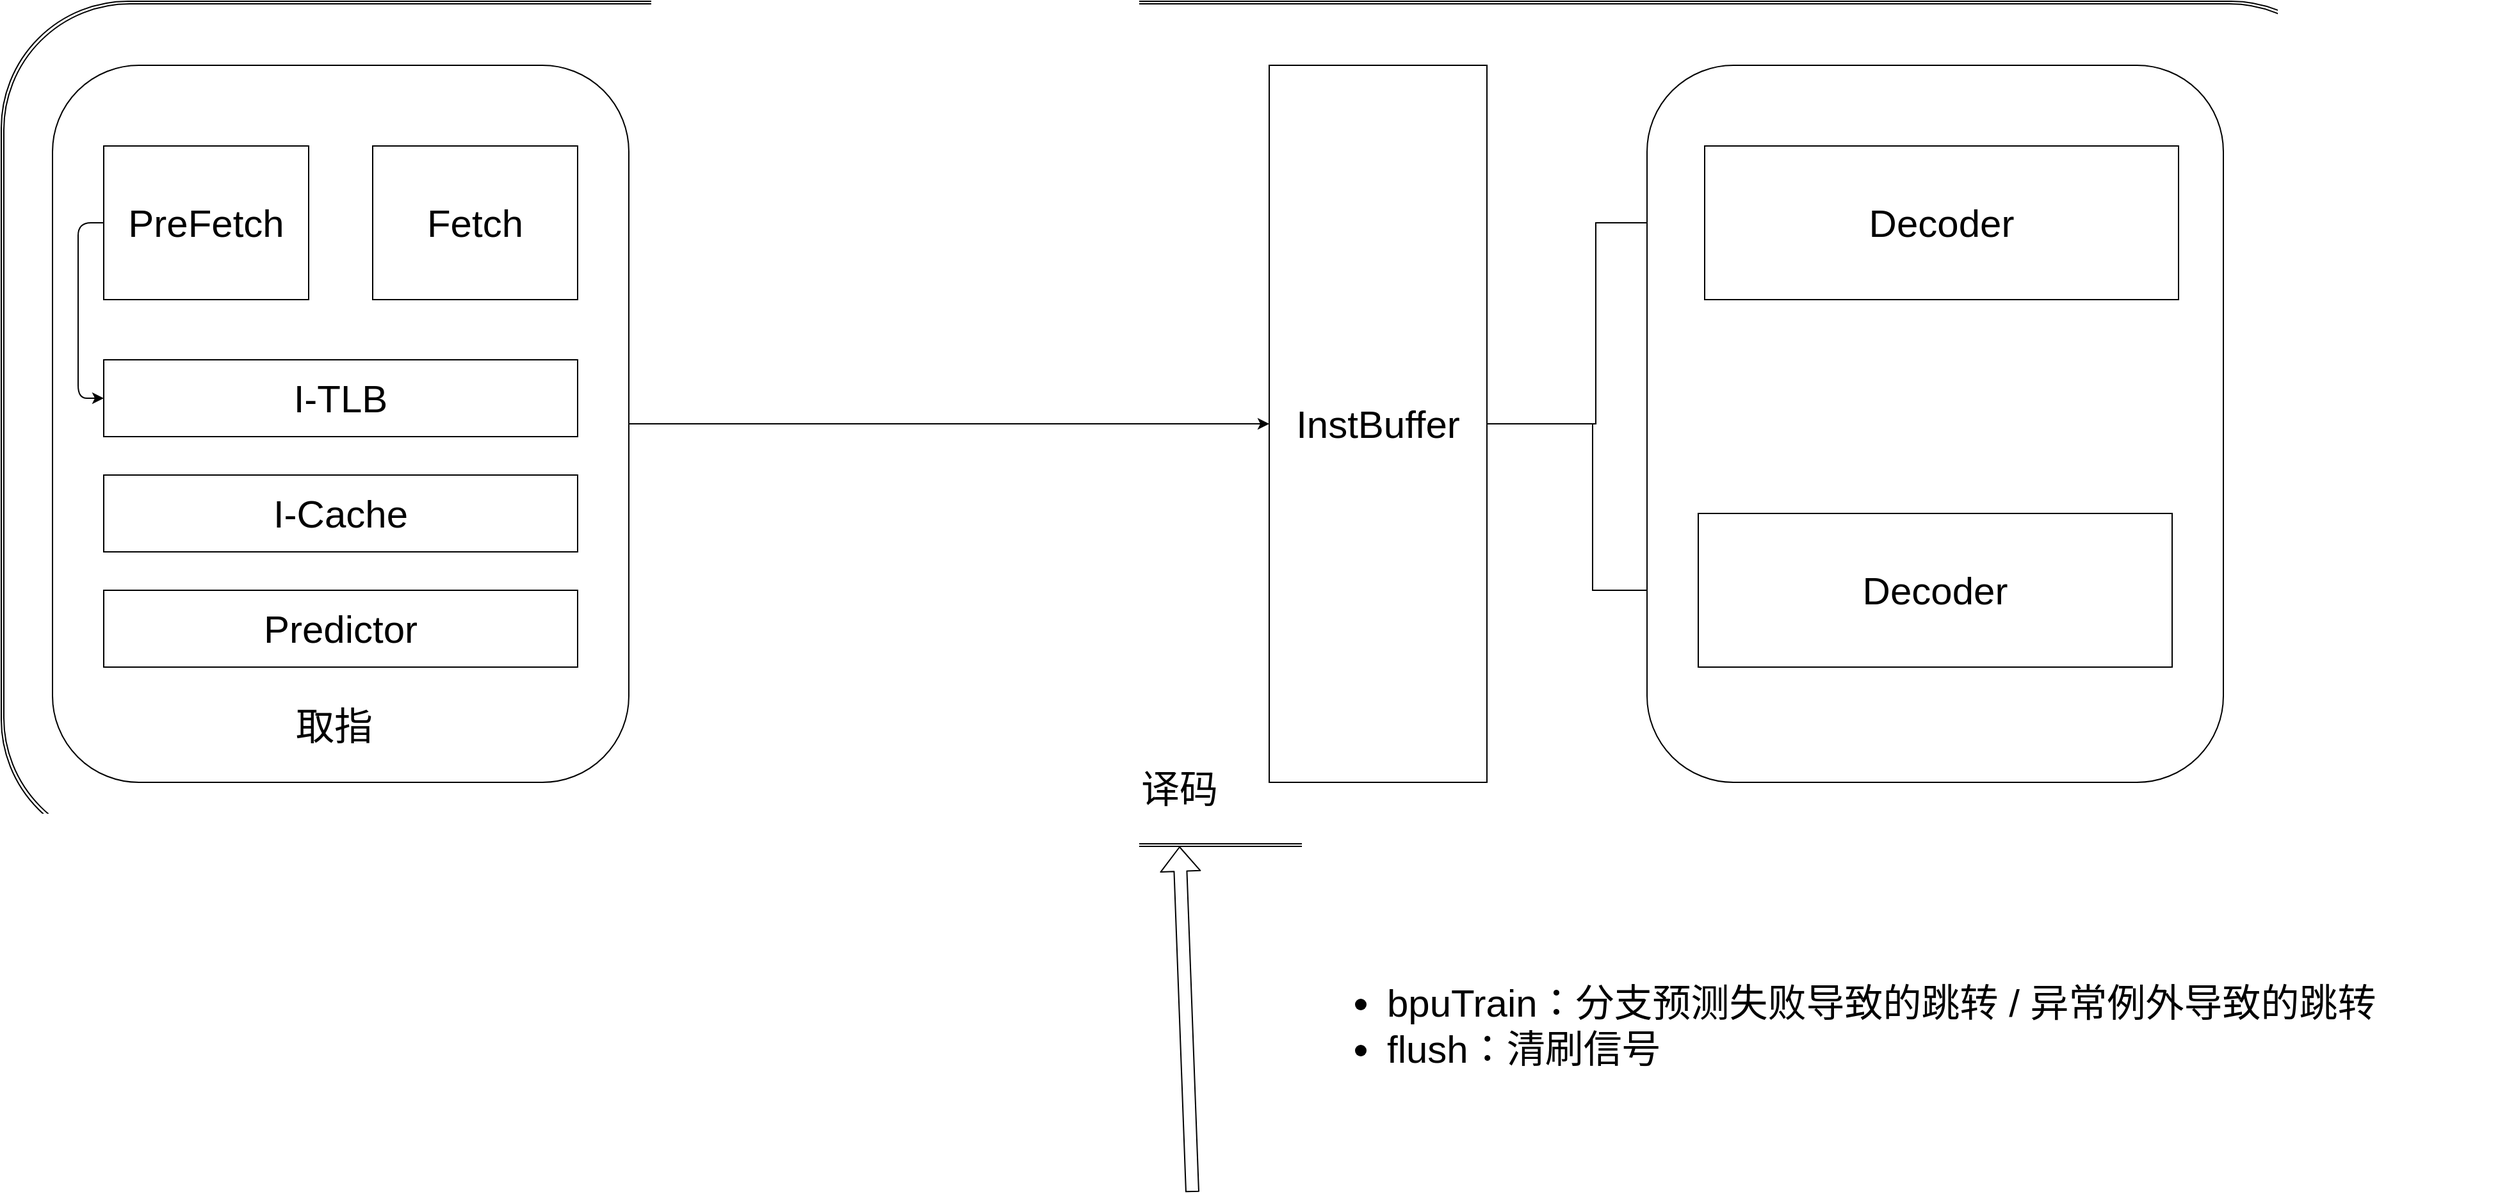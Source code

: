 <mxfile>
    <diagram id="_aD04N4xmqhP_ezU_jEi" name="第 1 页">
        <mxGraphModel dx="2205" dy="1573" grid="1" gridSize="10" guides="1" tooltips="1" connect="1" arrows="1" fold="1" page="1" pageScale="1" pageWidth="5000" pageHeight="2000" math="0" shadow="0">
            <root>
                <mxCell id="0"/>
                <mxCell id="1" parent="0"/>
                <mxCell id="27" value="" style="shape=ext;double=1;rounded=1;whiteSpace=wrap;html=1;strokeColor=default;fontFamily=Helvetica;fontSize=30;fontColor=default;fillColor=default;" parent="1" vertex="1">
                    <mxGeometry x="40" y="80" width="1840" height="660" as="geometry"/>
                </mxCell>
                <mxCell id="12" value="" style="rounded=1;whiteSpace=wrap;html=1;strokeColor=default;fontFamily=Helvetica;fontSize=30;fontColor=default;fillColor=default;" parent="1" vertex="1">
                    <mxGeometry x="80" y="130" width="450" height="560" as="geometry"/>
                </mxCell>
                <mxCell id="65" style="edgeStyle=none;html=1;entryX=0;entryY=0.5;entryDx=0;entryDy=0;fontFamily=Helvetica;fontSize=30;fontColor=default;exitX=0;exitY=0.5;exitDx=0;exitDy=0;" parent="1" source="2" target="9" edge="1">
                    <mxGeometry relative="1" as="geometry">
                        <Array as="points">
                            <mxPoint x="100" y="253"/>
                            <mxPoint x="100" y="320"/>
                            <mxPoint x="100" y="390"/>
                        </Array>
                    </mxGeometry>
                </mxCell>
                <mxCell id="2" value="&lt;font style=&quot;font-size: 30px;&quot;&gt;PreFetch&lt;/font&gt;" style="rounded=0;whiteSpace=wrap;html=1;" parent="1" vertex="1">
                    <mxGeometry x="120" y="193" width="160" height="120" as="geometry"/>
                </mxCell>
                <mxCell id="3" value="&lt;font style=&quot;font-size: 30px;&quot;&gt;Fetch&lt;/font&gt;" style="rounded=0;whiteSpace=wrap;html=1;" parent="1" vertex="1">
                    <mxGeometry x="330" y="193" width="160" height="120" as="geometry"/>
                </mxCell>
                <mxCell id="4" value="I-Cache" style="rounded=0;whiteSpace=wrap;html=1;fontSize=30;" parent="1" vertex="1">
                    <mxGeometry x="120" y="450" width="370" height="60" as="geometry"/>
                </mxCell>
                <mxCell id="5" value="Predictor" style="rounded=0;whiteSpace=wrap;html=1;fontSize=30;" parent="1" vertex="1">
                    <mxGeometry x="120" y="540" width="370" height="60" as="geometry"/>
                </mxCell>
                <mxCell id="7" value="取指" style="text;html=1;strokeColor=none;fillColor=none;align=center;verticalAlign=middle;whiteSpace=wrap;rounded=0;fontSize=30;" parent="1" vertex="1">
                    <mxGeometry x="260" y="631" width="80" height="30" as="geometry"/>
                </mxCell>
                <mxCell id="9" value="I-TLB" style="rounded=0;whiteSpace=wrap;html=1;fontSize=30;" parent="1" vertex="1">
                    <mxGeometry x="120" y="360" width="370" height="60" as="geometry"/>
                </mxCell>
                <mxCell id="13" value="InstBuffer" style="rounded=0;whiteSpace=wrap;html=1;strokeColor=default;fontFamily=Helvetica;fontSize=30;fontColor=default;fillColor=default;" parent="1" vertex="1">
                    <mxGeometry x="1030" y="130" width="170" height="560" as="geometry"/>
                </mxCell>
                <mxCell id="14" value="" style="endArrow=classic;html=1;fontFamily=Helvetica;fontSize=30;fontColor=default;exitX=1;exitY=0.5;exitDx=0;exitDy=0;entryX=0;entryY=0.5;entryDx=0;entryDy=0;" parent="1" source="12" target="13" edge="1">
                    <mxGeometry width="50" height="50" relative="1" as="geometry">
                        <mxPoint x="580" y="370" as="sourcePoint"/>
                        <mxPoint x="630" y="320" as="targetPoint"/>
                    </mxGeometry>
                </mxCell>
                <mxCell id="24" value="" style="edgeStyle=elbowEdgeStyle;elbow=horizontal;endArrow=classic;html=1;curved=0;rounded=0;endSize=8;startSize=8;fontFamily=Helvetica;fontSize=30;fontColor=default;entryX=0;entryY=0.5;entryDx=0;entryDy=0;exitX=1;exitY=0.5;exitDx=0;exitDy=0;" parent="1" source="13" target="15" edge="1">
                    <mxGeometry width="50" height="50" relative="1" as="geometry">
                        <mxPoint x="730" y="510" as="sourcePoint"/>
                        <mxPoint x="780" y="460" as="targetPoint"/>
                    </mxGeometry>
                </mxCell>
                <mxCell id="25" value="" style="edgeStyle=elbowEdgeStyle;elbow=horizontal;endArrow=classic;html=1;curved=0;rounded=0;endSize=8;startSize=8;fontFamily=Helvetica;fontSize=30;fontColor=default;entryX=0;entryY=0.5;entryDx=0;entryDy=0;exitX=1;exitY=0.5;exitDx=0;exitDy=0;" parent="1" source="13" target="22" edge="1">
                    <mxGeometry width="50" height="50" relative="1" as="geometry">
                        <mxPoint x="820" y="690" as="sourcePoint"/>
                        <mxPoint x="780" y="460" as="targetPoint"/>
                    </mxGeometry>
                </mxCell>
                <mxCell id="26" value="译码" style="text;html=1;strokeColor=none;fillColor=none;align=center;verticalAlign=middle;whiteSpace=wrap;rounded=0;fontSize=30;" parent="1" vertex="1">
                    <mxGeometry x="920" y="680" width="80" height="30" as="geometry"/>
                </mxCell>
                <mxCell id="31" value="" style="shape=flexArrow;endArrow=classic;html=1;fontFamily=Helvetica;fontSize=30;fontColor=default;entryX=0.5;entryY=1;entryDx=0;entryDy=0;" parent="1" target="27" edge="1">
                    <mxGeometry width="50" height="50" relative="1" as="geometry">
                        <mxPoint x="970" y="1010" as="sourcePoint"/>
                        <mxPoint x="800" y="640" as="targetPoint"/>
                    </mxGeometry>
                </mxCell>
                <mxCell id="58" value="&lt;ul&gt;&lt;li&gt;bpuTrain：分支预测失败导致的跳转 / 异常例外导致的跳转&lt;/li&gt;&lt;li&gt;flush：清刷信号&lt;/li&gt;&lt;/ul&gt;" style="text;strokeColor=none;fillColor=none;html=1;whiteSpace=wrap;verticalAlign=middle;overflow=hidden;rounded=0;fontFamily=Helvetica;fontSize=30;fontColor=default;" parent="1" vertex="1">
                    <mxGeometry x="1080" y="780" width="910" height="200" as="geometry"/>
                </mxCell>
                <mxCell id="66" value="" style="group" vertex="1" connectable="0" parent="1">
                    <mxGeometry x="1325" y="130" width="450" height="560" as="geometry"/>
                </mxCell>
                <mxCell id="21" value="" style="rounded=1;whiteSpace=wrap;html=1;strokeColor=default;fontFamily=Helvetica;fontSize=30;fontColor=default;fillColor=default;" parent="66" vertex="1">
                    <mxGeometry width="450" height="560" as="geometry"/>
                </mxCell>
                <mxCell id="15" value="Decoder" style="rounded=0;whiteSpace=wrap;html=1;strokeColor=default;fontFamily=Helvetica;fontSize=30;fontColor=default;fillColor=default;" parent="66" vertex="1">
                    <mxGeometry x="45" y="63" width="370" height="120" as="geometry"/>
                </mxCell>
                <mxCell id="22" value="Decoder" style="rounded=0;whiteSpace=wrap;html=1;strokeColor=default;fontFamily=Helvetica;fontSize=30;fontColor=default;fillColor=default;" parent="66" vertex="1">
                    <mxGeometry x="40" y="350" width="370" height="120" as="geometry"/>
                </mxCell>
            </root>
        </mxGraphModel>
    </diagram>
</mxfile>